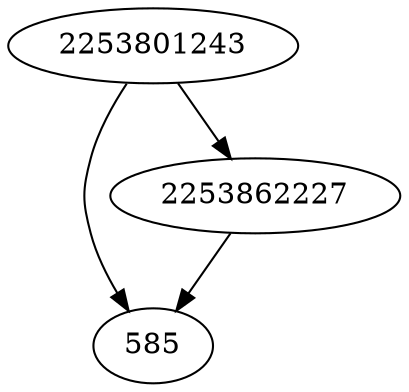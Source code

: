strict digraph  {
585;
2253862227;
2253801243;
2253862227 -> 585;
2253801243 -> 585;
2253801243 -> 2253862227;
}
